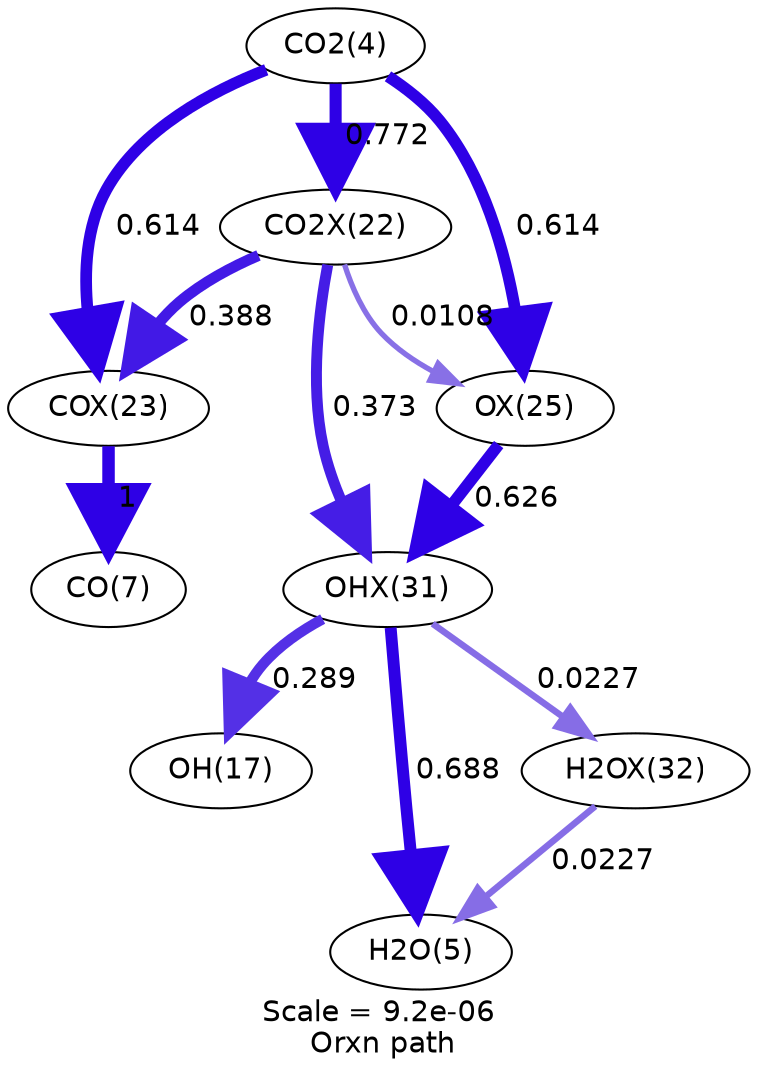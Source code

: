 digraph reaction_paths {
center=1;
s25 -> s2[fontname="Helvetica", penwidth=5.8, arrowsize=2.9, color="0.7, 1.27, 0.9"
, label=" 0.772"];
s25 -> s3[fontname="Helvetica", penwidth=5.63, arrowsize=2.82, color="0.7, 1.11, 0.9"
, label=" 0.614"];
s25 -> s5[fontname="Helvetica", penwidth=5.63, arrowsize=2.82, color="0.7, 1.11, 0.9"
, label=" 0.614"];
s2 -> s3[fontname="Helvetica", penwidth=5.29, arrowsize=2.64, color="0.7, 0.888, 0.9"
, label=" 0.388"];
s2 -> s5[fontname="Helvetica", penwidth=2.58, arrowsize=1.29, color="0.7, 0.511, 0.9"
, label=" 0.0108"];
s2 -> s11[fontname="Helvetica", penwidth=5.26, arrowsize=2.63, color="0.7, 0.873, 0.9"
, label=" 0.373"];
s3 -> s28[fontname="Helvetica", penwidth=6, arrowsize=3, color="0.7, 1.5, 0.9"
, label=" 1"];
s5 -> s11[fontname="Helvetica", penwidth=5.65, arrowsize=2.82, color="0.7, 1.13, 0.9"
, label=" 0.626"];
s11 -> s38[fontname="Helvetica", penwidth=5.06, arrowsize=2.53, color="0.7, 0.789, 0.9"
, label=" 0.289"];
s11 -> s12[fontname="Helvetica", penwidth=3.14, arrowsize=1.57, color="0.7, 0.523, 0.9"
, label=" 0.0227"];
s11 -> s26[fontname="Helvetica", penwidth=5.72, arrowsize=2.86, color="0.7, 1.19, 0.9"
, label=" 0.688"];
s12 -> s26[fontname="Helvetica", penwidth=3.14, arrowsize=1.57, color="0.7, 0.523, 0.9"
, label=" 0.0227"];
s2 [ fontname="Helvetica", label="CO2X(22)"];
s3 [ fontname="Helvetica", label="COX(23)"];
s5 [ fontname="Helvetica", label="OX(25)"];
s11 [ fontname="Helvetica", label="OHX(31)"];
s12 [ fontname="Helvetica", label="H2OX(32)"];
s25 [ fontname="Helvetica", label="CO2(4)"];
s26 [ fontname="Helvetica", label="H2O(5)"];
s28 [ fontname="Helvetica", label="CO(7)"];
s38 [ fontname="Helvetica", label="OH(17)"];
 label = "Scale = 9.2e-06\l Orxn path";
 fontname = "Helvetica";
}

